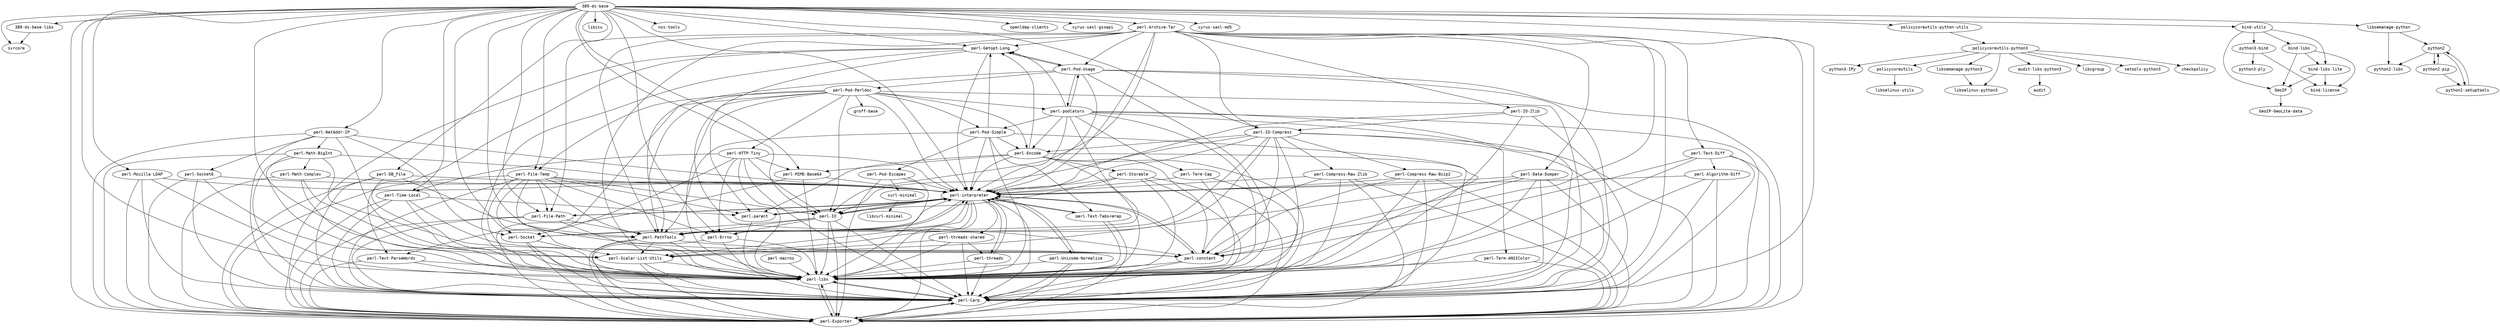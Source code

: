 strict digraph G {
node [fontname=monospace];
  "389-ds-base-libs" -> "svrcore";
  "389-ds-base" -> "perl-libs";
  "389-ds-base" -> "perl-libs";
  "389-ds-base" -> "perl-libs";
  "389-ds-base" -> "perl-Carp";
  "389-ds-base" -> "perl-Exporter";
  "389-ds-base" -> "perl-interpreter";
  "389-ds-base" -> "perl-interpreter";
  "389-ds-base" -> "perl-Getopt-Long";
  "389-ds-base" -> "perl-Scalar-List-Utils";
  "389-ds-base" -> "perl-PathTools";
  "389-ds-base" -> "perl-interpreter";
  "389-ds-base" -> "perl-interpreter";
  "389-ds-base" -> "perl-PathTools";
  "389-ds-base" -> "perl-File-Temp";
  "389-ds-base" -> "perl-interpreter";
  "389-ds-base" -> "perl-interpreter";
  "389-ds-base" -> "perl-File-Path";
  "389-ds-base" -> "perl-IO";
  "389-ds-base" -> "perl-interpreter";
  "389-ds-base" -> "perl-Socket";
  "389-ds-base" -> "perl-MIME-Base64";
  "389-ds-base" -> "perl-interpreter";
  "389-ds-base" -> "perl-interpreter";
  "389-ds-base" -> "libicu";
  "389-ds-base" -> "perl-PathTools";
  "389-ds-base" -> "libicu";
  "389-ds-base" -> "perl-Time-Local";
  "389-ds-base" -> "perl-interpreter";
  "389-ds-base" -> "libicu";
  "389-ds-base" -> "perl-Archive-Tar";
  "389-ds-base" -> "policycoreutils-python-utils";
  "389-ds-base" -> "nss-tools";
  "389-ds-base" -> "bind-utils";
  "389-ds-base" -> "perl-interpreter";
  "389-ds-base" -> "perl-DB_File";
  "389-ds-base" -> "policycoreutils-python-utils";
  "389-ds-base" -> "openldap-clients";
  "389-ds-base" -> "cyrus-sasl-gssapi";
  "389-ds-base" -> "svrcore";
  "389-ds-base" -> "perl-Mozilla-LDAP";
  "389-ds-base" -> "perl-Socket";
  "389-ds-base" -> "cyrus-sasl-md5";
  "389-ds-base" -> "libsemanage-python";
  "389-ds-base" -> "perl-Mozilla-LDAP";
  "389-ds-base" -> "perl-Mozilla-LDAP";
  "389-ds-base" -> "perl-Mozilla-LDAP";
  "389-ds-base" -> "389-ds-base-libs";
  "389-ds-base" -> "389-ds-base-libs";
  "389-ds-base" -> "389-ds-base-libs";
  "389-ds-base" -> "389-ds-base-libs";
  "389-ds-base" -> "perl-IO-Compress";
  "389-ds-base" -> "perl-Mozilla-LDAP";
  "389-ds-base" -> "perl-NetAddr-IP";
  "389-ds-base" -> "389-ds-base-libs";
  "389-ds-base" -> "perl-interpreter";
  "389-ds-base" -> "perl-NetAddr-IP";
  "389-ds-base" -> "389-ds-base-libs";
  "389-ds-base" -> "perl-Errno";
  "389-ds-base" -> "svrcore";
  "bind-utils" -> "GeoIP";
  "bind-utils" -> "bind-libs-lite";
  "bind-utils" -> "bind-libs-lite";
  "bind-utils" -> "bind-libs-lite";
  "bind-utils" -> "bind-libs";
  "bind-utils" -> "bind-libs";
  "bind-utils" -> "bind-libs-lite";
  "bind-utils" -> "bind-libs";
  "bind-utils" -> "python3-bind";
  "libsemanage-python" -> "python2-libs";
  "libsemanage-python" -> "python2";
  "perl-Archive-Tar" -> "perl-libs";
  "perl-Archive-Tar" -> "perl-libs";
  "perl-Archive-Tar" -> "perl-libs";
  "perl-Archive-Tar" -> "perl-Carp";
  "perl-Archive-Tar" -> "perl-Exporter";
  "perl-Archive-Tar" -> "perl-interpreter";
  "perl-Archive-Tar" -> "perl-interpreter";
  "perl-Archive-Tar" -> "perl-constant";
  "perl-Archive-Tar" -> "perl-Getopt-Long";
  "perl-Archive-Tar" -> "perl-PathTools";
  "perl-Archive-Tar" -> "perl-interpreter";
  "perl-Archive-Tar" -> "perl-Data-Dumper";
  "perl-Archive-Tar" -> "perl-PathTools";
  "perl-Archive-Tar" -> "perl-interpreter";
  "perl-Archive-Tar" -> "perl-File-Path";
  "perl-Archive-Tar" -> "perl-IO";
  "perl-Archive-Tar" -> "perl-Pod-Usage";
  "perl-Archive-Tar" -> "perl-IO";
  "perl-Archive-Tar" -> "perl-interpreter";
  "perl-Archive-Tar" -> "perl-interpreter";
  "perl-Archive-Tar" -> "perl-PathTools";
  "perl-Archive-Tar" -> "perl-Text-Diff";
  "perl-Archive-Tar" -> "perl-libs";
  "perl-Archive-Tar" -> "perl-IO-Compress";
  "perl-Archive-Tar" -> "perl-IO-Compress";
  "perl-Archive-Tar" -> "perl-IO-Zlib";
  "perl-Carp" -> "perl-libs";
  "perl-Carp" -> "perl-libs";
  "perl-Carp" -> "perl-libs";
  "perl-Carp" -> "perl-Exporter";
  "perl-DB_File" -> "perl-libs";
  "perl-DB_File" -> "perl-libs";
  "perl-DB_File" -> "perl-libs";
  "perl-DB_File" -> "perl-Carp";
  "perl-DB_File" -> "perl-Exporter";
  "perl-DB_File" -> "perl-libs";
  "perl-DB_File" -> "perl-PathTools";
  "perl-DB_File" -> "perl-interpreter";
  "perl-DB_File" -> "perl-libs";
  "perl-DB_File" -> "perl-interpreter";
  "perl-DB_File" -> "perl-libs";
  "perl-Errno" -> "perl-libs";
  "perl-Errno" -> "perl-libs";
  "perl-Errno" -> "perl-Carp";
  "perl-Errno" -> "perl-Exporter";
  "perl-Errno" -> "perl-interpreter";
  "perl-Errno" -> "perl-libs";
  "perl-Exporter" -> "perl-libs";
  "perl-Exporter" -> "perl-libs";
  "perl-Exporter" -> "perl-libs";
  "perl-Exporter" -> "perl-libs";
  "perl-Exporter" -> "perl-Carp";
  "perl-File-Path" -> "perl-libs";
  "perl-File-Path" -> "perl-libs";
  "perl-File-Path" -> "perl-Carp";
  "perl-File-Path" -> "perl-Exporter";
  "perl-File-Path" -> "perl-interpreter";
  "perl-File-Path" -> "perl-PathTools";
  "perl-File-Path" -> "perl-interpreter";
  "perl-File-Path" -> "perl-PathTools";
  "perl-File-Path" -> "perl-libs";
  "perl-File-Temp" -> "perl-libs";
  "perl-File-Temp" -> "perl-libs";
  "perl-File-Temp" -> "perl-Carp";
  "perl-File-Temp" -> "perl-interpreter";
  "perl-File-Temp" -> "perl-constant";
  "perl-File-Temp" -> "perl-Scalar-List-Utils";
  "perl-File-Temp" -> "perl-interpreter";
  "perl-File-Temp" -> "perl-interpreter";
  "perl-File-Temp" -> "perl-PathTools";
  "perl-File-Temp" -> "perl-IO";
  "perl-File-Temp" -> "perl-Errno";
  "perl-File-Temp" -> "perl-IO";
  "perl-File-Temp" -> "perl-libs";
  "perl-File-Temp" -> "perl-Exporter";
  "perl-File-Temp" -> "perl-PathTools";
  "perl-File-Temp" -> "perl-parent";
  "perl-File-Temp" -> "perl-File-Path";
  "perl-File-Temp" -> "perl-interpreter";
  "perl-Getopt-Long" -> "perl-libs";
  "perl-Getopt-Long" -> "perl-libs";
  "perl-Getopt-Long" -> "perl-libs";
  "perl-Getopt-Long" -> "perl-Exporter";
  "perl-Getopt-Long" -> "perl-interpreter";
  "perl-Getopt-Long" -> "perl-constant";
  "perl-Getopt-Long" -> "perl-interpreter";
  "perl-Getopt-Long" -> "perl-Text-ParseWords";
  "perl-Getopt-Long" -> "perl-libs";
  "perl-Getopt-Long" -> "perl-Pod-Usage";
  "perl-IO" -> "perl-libs";
  "perl-IO" -> "perl-libs";
  "perl-IO" -> "perl-libs";
  "perl-IO" -> "perl-Carp";
  "perl-IO" -> "perl-Exporter";
  "perl-IO" -> "perl-interpreter";
  "perl-IO" -> "perl-libs";
  "perl-IO" -> "perl-PathTools";
  "perl-IO" -> "perl-interpreter";
  "perl-IO" -> "perl-libs";
  "perl-IO" -> "perl-interpreter";
  "perl-IO" -> "perl-Errno";
  "perl-IO" -> "perl-interpreter";
  "perl-IO" -> "perl-interpreter";
  "perl-IO" -> "perl-interpreter";
  "perl-IO" -> "perl-interpreter";
  "perl-IO" -> "perl-libs";
  "perl-IO" -> "perl-Socket";
  "perl-IO-Compress" -> "perl-libs";
  "perl-IO-Compress" -> "perl-libs";
  "perl-IO-Compress" -> "perl-libs";
  "perl-IO-Compress" -> "perl-Carp";
  "perl-IO-Compress" -> "perl-Exporter";
  "perl-IO-Compress" -> "perl-interpreter";
  "perl-IO-Compress" -> "perl-constant";
  "perl-IO-Compress" -> "perl-Scalar-List-Utils";
  "perl-IO-Compress" -> "perl-PathTools";
  "perl-IO-Compress" -> "perl-interpreter";
  "perl-IO-Compress" -> "perl-Encode";
  "perl-IO-Compress" -> "perl-interpreter";
  "perl-IO-Compress" -> "perl-Scalar-List-Utils";
  "perl-IO-Compress" -> "perl-interpreter";
  "perl-IO-Compress" -> "perl-IO";
  "perl-IO-Compress" -> "perl-IO";
  "perl-IO-Compress" -> "perl-libs";
  "perl-IO-Compress" -> "perl-interpreter";
  "perl-IO-Compress" -> "perl-interpreter";
  "perl-IO-Compress" -> "perl-interpreter";
  "perl-IO-Compress" -> "perl-libs";
  "perl-IO-Compress" -> "perl-Compress-Raw-Bzip2";
  "perl-IO-Compress" -> "perl-Compress-Raw-Zlib";
  "perl-MIME-Base64" -> "perl-libs";
  "perl-MIME-Base64" -> "perl-libs";
  "perl-MIME-Base64" -> "perl-Exporter";
  "perl-MIME-Base64" -> "perl-interpreter";
  "perl-MIME-Base64" -> "perl-libs";
  "perl-MIME-Base64" -> "perl-libs";
  "perl-Mozilla-LDAP" -> "perl-libs";
  "perl-Mozilla-LDAP" -> "perl-Carp";
  "perl-Mozilla-LDAP" -> "perl-Exporter";
  "perl-Mozilla-LDAP" -> "perl-interpreter";
  "perl-Mozilla-LDAP" -> "perl-libs";
  "perl-Mozilla-LDAP" -> "perl-interpreter";
  "perl-Mozilla-LDAP" -> "perl-libs";
  "perl-Mozilla-LDAP" -> "perl-interpreter";
  "perl-Mozilla-LDAP" -> "perl-interpreter";
  "perl-Mozilla-LDAP" -> "perl-libs";
  "perl-Mozilla-LDAP" -> "perl-interpreter";
  "perl-NetAddr-IP" -> "perl-libs";
  "perl-NetAddr-IP" -> "perl-libs";
  "perl-NetAddr-IP" -> "perl-Carp";
  "perl-NetAddr-IP" -> "perl-Exporter";
  "perl-NetAddr-IP" -> "perl-interpreter";
  "perl-NetAddr-IP" -> "perl-libs";
  "perl-NetAddr-IP" -> "perl-interpreter";
  "perl-NetAddr-IP" -> "perl-interpreter";
  "perl-NetAddr-IP" -> "perl-Socket";
  "perl-NetAddr-IP" -> "perl-interpreter";
  "perl-NetAddr-IP" -> "perl-Math-BigInt";
  "perl-NetAddr-IP" -> "perl-Socket6";
  "perl-PathTools" -> "perl-libs";
  "perl-PathTools" -> "perl-libs";
  "perl-PathTools" -> "perl-Carp";
  "perl-PathTools" -> "perl-Exporter";
  "perl-PathTools" -> "perl-interpreter";
  "perl-PathTools" -> "perl-constant";
  "perl-PathTools" -> "perl-Scalar-List-Utils";
  "perl-PathTools" -> "perl-libs";
  "perl-Scalar-List-Utils" -> "perl-libs";
  "perl-Scalar-List-Utils" -> "perl-libs";
  "perl-Scalar-List-Utils" -> "perl-libs";
  "perl-Scalar-List-Utils" -> "perl-Carp";
  "perl-Scalar-List-Utils" -> "perl-Exporter";
  "perl-Scalar-List-Utils" -> "perl-libs";
  "perl-Scalar-List-Utils" -> "perl-libs";
  "perl-Socket" -> "perl-libs";
  "perl-Socket" -> "perl-libs";
  "perl-Socket" -> "perl-Carp";
  "perl-Socket" -> "perl-Exporter";
  "perl-Socket" -> "perl-libs";
  "perl-Socket" -> "perl-libs";
  "perl-Socket" -> "perl-interpreter";
  "perl-Time-Local" -> "perl-libs";
  "perl-Time-Local" -> "perl-libs";
  "perl-Time-Local" -> "perl-Carp";
  "perl-Time-Local" -> "perl-Exporter";
  "perl-Time-Local" -> "perl-constant";
  "perl-Time-Local" -> "perl-parent";
  "perl-interpreter" -> "perl-libs";
  "perl-interpreter" -> "perl-libs";
  "perl-interpreter" -> "perl-libs";
  "perl-interpreter" -> "perl-Carp";
  "perl-interpreter" -> "perl-Exporter";
  "perl-interpreter" -> "perl-constant";
  "perl-interpreter" -> "perl-libs";
  "perl-interpreter" -> "perl-PathTools";
  "perl-interpreter" -> "perl-PathTools";
  "perl-interpreter" -> "perl-File-Path";
  "perl-interpreter" -> "perl-libs";
  "perl-interpreter" -> "perl-IO";
  "perl-interpreter" -> "perl-parent";
  "perl-interpreter" -> "perl-libs";
  "perl-interpreter" -> "perl-PathTools";
  "perl-interpreter" -> "perl-libs";
  "perl-interpreter" -> "perl-Text-Tabs+Wrap";
  "perl-interpreter" -> "perl-libs";
  "perl-interpreter" -> "perl-threads";
  "perl-interpreter" -> "perl-threads-shared";
  "perl-interpreter" -> "perl-Text-Tabs+Wrap";
  "perl-interpreter" -> "perl-Unicode-Normalize";
  "perl-interpreter" -> "perl-libs";
  "perl-interpreter" -> "perl-libs";
  "perl-interpreter" -> "perl-libs";
  "perl-interpreter" -> "perl-libs";
  "perl-interpreter" -> "perl-libs";
  "perl-interpreter" -> "perl-libs";
  "perl-interpreter" -> "perl-libs";
  "perl-interpreter" -> "perl-libs";
  "perl-interpreter" -> "perl-Scalar-List-Utils";
  "perl-interpreter" -> "perl-libs";
  "perl-interpreter" -> "perl-libs";
  "perl-interpreter" -> "perl-libs";
  "perl-interpreter" -> "perl-libs";
  "perl-interpreter" -> "perl-libs";
  "perl-libs" -> "perl-Carp";
  "perl-libs" -> "perl-Exporter";
  "policycoreutils-python-utils" -> "policycoreutils-python3";
  "GeoIP" -> "GeoIP-GeoLite-data";
  "bind-libs" -> "GeoIP";
  "bind-libs" -> "bind-libs-lite";
  "bind-libs" -> "bind-libs-lite";
  "bind-libs" -> "bind-libs-lite";
  "bind-libs" -> "bind-license";
  "bind-libs" -> "bind-libs-lite";
  "bind-libs-lite" -> "GeoIP";
  "bind-libs-lite" -> "bind-license";
  "python3-bind" -> "python3-ply";
  "python3-bind" -> "python3-ply";
  "python3-bind" -> "bind-license";
  "python2" -> "python2-libs";
  "python2" -> "python2-setuptools";
  "python2" -> "python2-pip";
  "python2" -> "python2-libs";
  "perl-Data-Dumper" -> "perl-libs";
  "perl-Data-Dumper" -> "perl-Carp";
  "perl-Data-Dumper" -> "perl-Exporter";
  "perl-Data-Dumper" -> "perl-constant";
  "perl-Data-Dumper" -> "perl-Scalar-List-Utils";
  "perl-Data-Dumper" -> "perl-libs";
  "perl-Data-Dumper" -> "perl-libs";
  "perl-Data-Dumper" -> "perl-interpreter";
  "perl-Data-Dumper" -> "perl-interpreter";
  "perl-Data-Dumper" -> "perl-libs";
  "perl-IO-Zlib" -> "perl-libs";
  "perl-IO-Zlib" -> "perl-libs";
  "perl-IO-Zlib" -> "perl-Carp";
  "perl-IO-Zlib" -> "perl-interpreter";
  "perl-IO-Zlib" -> "perl-interpreter";
  "perl-IO-Zlib" -> "perl-interpreter";
  "perl-IO-Zlib" -> "perl-IO-Compress";
  "perl-IO-Zlib" -> "perl-interpreter";
  "perl-IO-Zlib" -> "perl-libs";
  "perl-Pod-Usage" -> "perl-libs";
  "perl-Pod-Usage" -> "perl-libs";
  "perl-Pod-Usage" -> "perl-Carp";
  "perl-Pod-Usage" -> "perl-Exporter";
  "perl-Pod-Usage" -> "perl-interpreter";
  "perl-Pod-Usage" -> "perl-interpreter";
  "perl-Pod-Usage" -> "perl-Getopt-Long";
  "perl-Pod-Usage" -> "perl-interpreter";
  "perl-Pod-Usage" -> "perl-Pod-Perldoc";
  "perl-Pod-Usage" -> "perl-libs";
  "perl-Pod-Usage" -> "perl-PathTools";
  "perl-Pod-Usage" -> "perl-podlators";
  "perl-Text-Diff" -> "perl-libs";
  "perl-Text-Diff" -> "perl-libs";
  "perl-Text-Diff" -> "perl-libs";
  "perl-Text-Diff" -> "perl-Carp";
  "perl-Text-Diff" -> "perl-Exporter";
  "perl-Text-Diff" -> "perl-constant";
  "perl-Text-Diff" -> "perl-libs";
  "perl-Text-Diff" -> "perl-Algorithm-Diff";
  "perl-constant" -> "perl-libs";
  "perl-constant" -> "perl-libs";
  "perl-constant" -> "perl-Carp";
  "perl-constant" -> "perl-interpreter";
  "perl-constant" -> "perl-libs";
  "perl-parent" -> "perl-libs";
  "perl-parent" -> "perl-libs";
  "perl-parent" -> "perl-interpreter";
  "perl-Text-ParseWords" -> "perl-libs";
  "perl-Text-ParseWords" -> "perl-libs";
  "perl-Text-ParseWords" -> "perl-Carp";
  "perl-Text-ParseWords" -> "perl-Exporter";
  "perl-Text-ParseWords" -> "perl-libs";
  "perl-Compress-Raw-Bzip2" -> "perl-libs";
  "perl-Compress-Raw-Bzip2" -> "perl-libs";
  "perl-Compress-Raw-Bzip2" -> "perl-libs";
  "perl-Compress-Raw-Bzip2" -> "perl-Carp";
  "perl-Compress-Raw-Bzip2" -> "perl-Exporter";
  "perl-Compress-Raw-Bzip2" -> "perl-constant";
  "perl-Compress-Raw-Bzip2" -> "perl-libs";
  "perl-Compress-Raw-Bzip2" -> "perl-libs";
  "perl-Compress-Raw-Bzip2" -> "perl-interpreter";
  "perl-Compress-Raw-Bzip2" -> "perl-libs";
  "perl-Compress-Raw-Zlib" -> "perl-libs";
  "perl-Compress-Raw-Zlib" -> "perl-libs";
  "perl-Compress-Raw-Zlib" -> "perl-libs";
  "perl-Compress-Raw-Zlib" -> "perl-Carp";
  "perl-Compress-Raw-Zlib" -> "perl-Exporter";
  "perl-Compress-Raw-Zlib" -> "perl-constant";
  "perl-Compress-Raw-Zlib" -> "perl-libs";
  "perl-Compress-Raw-Zlib" -> "perl-libs";
  "perl-Compress-Raw-Zlib" -> "perl-interpreter";
  "perl-Compress-Raw-Zlib" -> "perl-libs";
  "perl-Encode" -> "perl-libs";
  "perl-Encode" -> "perl-libs";
  "perl-Encode" -> "perl-libs";
  "perl-Encode" -> "perl-Carp";
  "perl-Encode" -> "perl-interpreter";
  "perl-Encode" -> "perl-interpreter";
  "perl-Encode" -> "perl-constant";
  "perl-Encode" -> "perl-Getopt-Long";
  "perl-Encode" -> "perl-libs";
  "perl-Encode" -> "perl-interpreter";
  "perl-Encode" -> "perl-interpreter";
  "perl-Encode" -> "perl-libs";
  "perl-Encode" -> "perl-libs";
  "perl-Encode" -> "perl-MIME-Base64";
  "perl-Encode" -> "perl-Storable";
  "perl-Encode" -> "perl-interpreter";
  "perl-Encode" -> "perl-interpreter";
  "perl-Encode" -> "perl-libs";
  "perl-Encode" -> "perl-libs";
  "perl-Encode" -> "perl-libs";
  "perl-Encode" -> "perl-Exporter";
  "perl-Encode" -> "perl-parent";
  "perl-Math-BigInt" -> "perl-libs";
  "perl-Math-BigInt" -> "perl-libs";
  "perl-Math-BigInt" -> "perl-libs";
  "perl-Math-BigInt" -> "perl-Carp";
  "perl-Math-BigInt" -> "perl-Exporter";
  "perl-Math-BigInt" -> "perl-constant";
  "perl-Math-BigInt" -> "perl-interpreter";
  "perl-Math-BigInt" -> "perl-libs";
  "perl-Math-BigInt" -> "perl-libs";
  "perl-Math-BigInt" -> "perl-Math-Complex";
  "perl-Socket6" -> "perl-libs";
  "perl-Socket6" -> "perl-libs";
  "perl-Socket6" -> "perl-Carp";
  "perl-Socket6" -> "perl-Exporter";
  "perl-Socket6" -> "perl-interpreter";
  "perl-Socket6" -> "perl-interpreter";
  "perl-Socket6" -> "perl-libs";
  "perl-Socket6" -> "perl-interpreter";
  "perl-Text-Tabs+Wrap" -> "perl-libs";
  "perl-Text-Tabs+Wrap" -> "perl-libs";
  "perl-Text-Tabs+Wrap" -> "perl-Exporter";
  "perl-Text-Tabs+Wrap" -> "perl-interpreter";
  "perl-Text-Tabs+Wrap" -> "perl-interpreter";
  "perl-Text-Tabs+Wrap" -> "perl-libs";
  "perl-Text-Tabs+Wrap" -> "perl-libs";
  "perl-Unicode-Normalize" -> "perl-libs";
  "perl-Unicode-Normalize" -> "perl-libs";
  "perl-Unicode-Normalize" -> "perl-libs";
  "perl-Unicode-Normalize" -> "perl-Carp";
  "perl-Unicode-Normalize" -> "perl-Exporter";
  "perl-Unicode-Normalize" -> "perl-libs";
  "perl-Unicode-Normalize" -> "perl-interpreter";
  "perl-Unicode-Normalize" -> "perl-libs";
  "perl-macros" -> "perl-libs";
  "perl-threads" -> "perl-libs";
  "perl-threads" -> "perl-libs";
  "perl-threads" -> "perl-libs";
  "perl-threads" -> "perl-Carp";
  "perl-threads" -> "perl-libs";
  "perl-threads" -> "perl-interpreter";
  "perl-threads" -> "perl-interpreter";
  "perl-threads" -> "perl-libs";
  "perl-threads" -> "perl-libs";
  "perl-threads-shared" -> "perl-libs";
  "perl-threads-shared" -> "perl-libs";
  "perl-threads-shared" -> "perl-libs";
  "perl-threads-shared" -> "perl-Carp";
  "perl-threads-shared" -> "perl-Scalar-List-Utils";
  "perl-threads-shared" -> "perl-libs";
  "perl-threads-shared" -> "perl-libs";
  "perl-threads-shared" -> "perl-libs";
  "perl-threads-shared" -> "perl-threads";
  "policycoreutils-python3" -> "libselinux-python3";
  "policycoreutils-python3" -> "libcgroup";
  "policycoreutils-python3" -> "setools-python3";
  "policycoreutils-python3" -> "checkpolicy";
  "policycoreutils-python3" -> "python3-IPy";
  "policycoreutils-python3" -> "policycoreutils";
  "policycoreutils-python3" -> "audit-libs-python3";
  "policycoreutils-python3" -> "libsemanage-python3";
  "python2-pip" -> "python2";
  "python2-pip" -> "python2-setuptools";
  "python2-pip" -> "python2";
  "python2-setuptools" -> "python2";
  "python2-setuptools" -> "python2";
  "perl-Pod-Perldoc" -> "perl-libs";
  "perl-Pod-Perldoc" -> "perl-libs";
  "perl-Pod-Perldoc" -> "perl-libs";
  "perl-Pod-Perldoc" -> "perl-Carp";
  "perl-Pod-Perldoc" -> "perl-interpreter";
  "perl-Pod-Perldoc" -> "perl-interpreter";
  "perl-Pod-Perldoc" -> "perl-interpreter";
  "perl-Pod-Perldoc" -> "perl-Encode";
  "perl-Pod-Perldoc" -> "perl-interpreter";
  "perl-Pod-Perldoc" -> "perl-interpreter";
  "perl-Pod-Perldoc" -> "perl-parent";
  "perl-Pod-Perldoc" -> "perl-IO";
  "perl-Pod-Perldoc" -> "perl-interpreter";
  "perl-Pod-Perldoc" -> "perl-PathTools";
  "perl-Pod-Perldoc" -> "perl-IO";
  "perl-Pod-Perldoc" -> "perl-Text-ParseWords";
  "perl-Pod-Perldoc" -> "perl-interpreter";
  "perl-Pod-Perldoc" -> "perl-HTTP-Tiny";
  "perl-Pod-Perldoc" -> "groff-base";
  "perl-Pod-Perldoc" -> "perl-podlators";
  "perl-Pod-Perldoc" -> "perl-Pod-Simple";
  "perl-Pod-Perldoc" -> "perl-podlators";
  "perl-Pod-Perldoc" -> "perl-podlators";
  "perl-Pod-Perldoc" -> "perl-libs";
  "perl-Pod-Perldoc" -> "perl-libs";
  "perl-Pod-Perldoc" -> "perl-File-Temp";
  "perl-Pod-Perldoc" -> "perl-podlators";
  "perl-Pod-Perldoc" -> "perl-Pod-Simple";
  "perl-Pod-Perldoc" -> "perl-Pod-Simple";
  "perl-podlators" -> "perl-libs";
  "perl-podlators" -> "perl-libs";
  "perl-podlators" -> "perl-libs";
  "perl-podlators" -> "perl-Carp";
  "perl-podlators" -> "perl-Exporter";
  "perl-podlators" -> "perl-interpreter";
  "perl-podlators" -> "perl-interpreter";
  "perl-podlators" -> "perl-Getopt-Long";
  "perl-podlators" -> "perl-interpreter";
  "perl-podlators" -> "perl-interpreter";
  "perl-podlators" -> "perl-Encode";
  "perl-podlators" -> "perl-Pod-Usage";
  "perl-podlators" -> "perl-Term-ANSIColor";
  "perl-podlators" -> "perl-interpreter";
  "perl-podlators" -> "perl-Term-Cap";
  "perl-podlators" -> "perl-libs";
  "perl-podlators" -> "perl-PathTools";
  "perl-podlators" -> "perl-Pod-Simple";
  "perl-Algorithm-Diff" -> "perl-libs";
  "perl-Algorithm-Diff" -> "perl-libs";
  "perl-Algorithm-Diff" -> "perl-Carp";
  "perl-Algorithm-Diff" -> "perl-Exporter";
  "perl-Algorithm-Diff" -> "perl-interpreter";
  "perl-Algorithm-Diff" -> "perl-libs";
  "perl-Storable" -> "perl-libs";
  "perl-Storable" -> "perl-Carp";
  "perl-Storable" -> "perl-Exporter";
  "perl-Storable" -> "perl-interpreter";
  "perl-Storable" -> "perl-libs";
  "perl-Storable" -> "perl-interpreter";
  "perl-Storable" -> "perl-interpreter";
  "perl-Storable" -> "perl-libs";
  "perl-Storable" -> "perl-IO";
  "perl-Math-Complex" -> "perl-libs";
  "perl-Math-Complex" -> "perl-libs";
  "perl-Math-Complex" -> "perl-libs";
  "perl-Math-Complex" -> "perl-Exporter";
  "perl-Math-Complex" -> "perl-Scalar-List-Utils";
  "perl-Math-Complex" -> "perl-interpreter";
  "perl-Math-Complex" -> "perl-interpreter";
  "audit-libs-python3" -> "audit";
  "libsemanage-python3" -> "libselinux-python3";
  "policycoreutils" -> "libselinux-utils";
  "perl-HTTP-Tiny" -> "perl-libs";
  "perl-HTTP-Tiny" -> "perl-libs";
  "perl-HTTP-Tiny" -> "perl-libs";
  "perl-HTTP-Tiny" -> "perl-Carp";
  "perl-HTTP-Tiny" -> "perl-interpreter";
  "perl-HTTP-Tiny" -> "perl-Socket";
  "perl-HTTP-Tiny" -> "perl-MIME-Base64";
  "perl-HTTP-Tiny" -> "perl-IO";
  "perl-HTTP-Tiny" -> "perl-interpreter";
  "perl-HTTP-Tiny" -> "perl-Time-Local";
  "perl-HTTP-Tiny" -> "perl-Errno";
  "perl-Pod-Simple" -> "perl-libs";
  "perl-Pod-Simple" -> "perl-libs";
  "perl-Pod-Simple" -> "perl-Carp";
  "perl-Pod-Simple" -> "perl-interpreter";
  "perl-Pod-Simple" -> "perl-Getopt-Long";
  "perl-Pod-Simple" -> "perl-PathTools";
  "perl-Pod-Simple" -> "perl-interpreter";
  "perl-Pod-Simple" -> "perl-interpreter";
  "perl-Pod-Simple" -> "perl-PathTools";
  "perl-Pod-Simple" -> "perl-Encode";
  "perl-Pod-Simple" -> "perl-interpreter";
  "perl-Pod-Simple" -> "perl-interpreter";
  "perl-Pod-Simple" -> "perl-libs";
  "perl-Pod-Simple" -> "perl-libs";
  "perl-Pod-Simple" -> "perl-libs";
  "perl-Pod-Simple" -> "perl-libs";
  "perl-Pod-Simple" -> "perl-Text-Tabs+Wrap";
  "perl-Pod-Simple" -> "perl-Pod-Escapes";
  "perl-Term-ANSIColor" -> "perl-libs";
  "perl-Term-ANSIColor" -> "perl-libs";
  "perl-Term-ANSIColor" -> "perl-libs";
  "perl-Term-ANSIColor" -> "perl-Exporter";
  "perl-Term-ANSIColor" -> "perl-libs";
  "perl-Term-Cap" -> "perl-libs";
  "perl-Term-Cap" -> "perl-libs";
  "perl-Term-Cap" -> "perl-Carp";
  "perl-Term-Cap" -> "perl-interpreter";
  "perl-Pod-Escapes" -> "perl-libs";
  "perl-Pod-Escapes" -> "perl-libs";
  "perl-Pod-Escapes" -> "perl-libs";
  "perl-Pod-Escapes" -> "perl-Exporter";
  "perl-Pod-Escapes" -> "perl-interpreter";
  "perl-Pod-Escapes" -> "perl-libs";
  "perl-Pod-Escapes" -> "curl-minimal";
  "curl-minimal" -> "libcurl-minimal";
  "curl-minimal" -> "libcurl-minimal";
}
